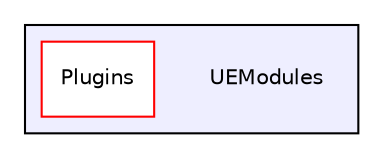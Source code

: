 digraph "UEModules" {
  compound=true
  node [ fontsize="10", fontname="Helvetica"];
  edge [ labelfontsize="10", labelfontname="Helvetica"];
  subgraph clusterdir_3fb71977f0ce0b3f9ecaddf6dabfde31 {
    graph [ bgcolor="#eeeeff", pencolor="black", label="" URL="dir_3fb71977f0ce0b3f9ecaddf6dabfde31.html"];
    dir_3fb71977f0ce0b3f9ecaddf6dabfde31 [shape=plaintext label="UEModules"];
    dir_7f5478c7abf878db3974d8ea3e24e9d7 [shape=box label="Plugins" color="red" fillcolor="white" style="filled" URL="dir_7f5478c7abf878db3974d8ea3e24e9d7.html"];
  }
}
